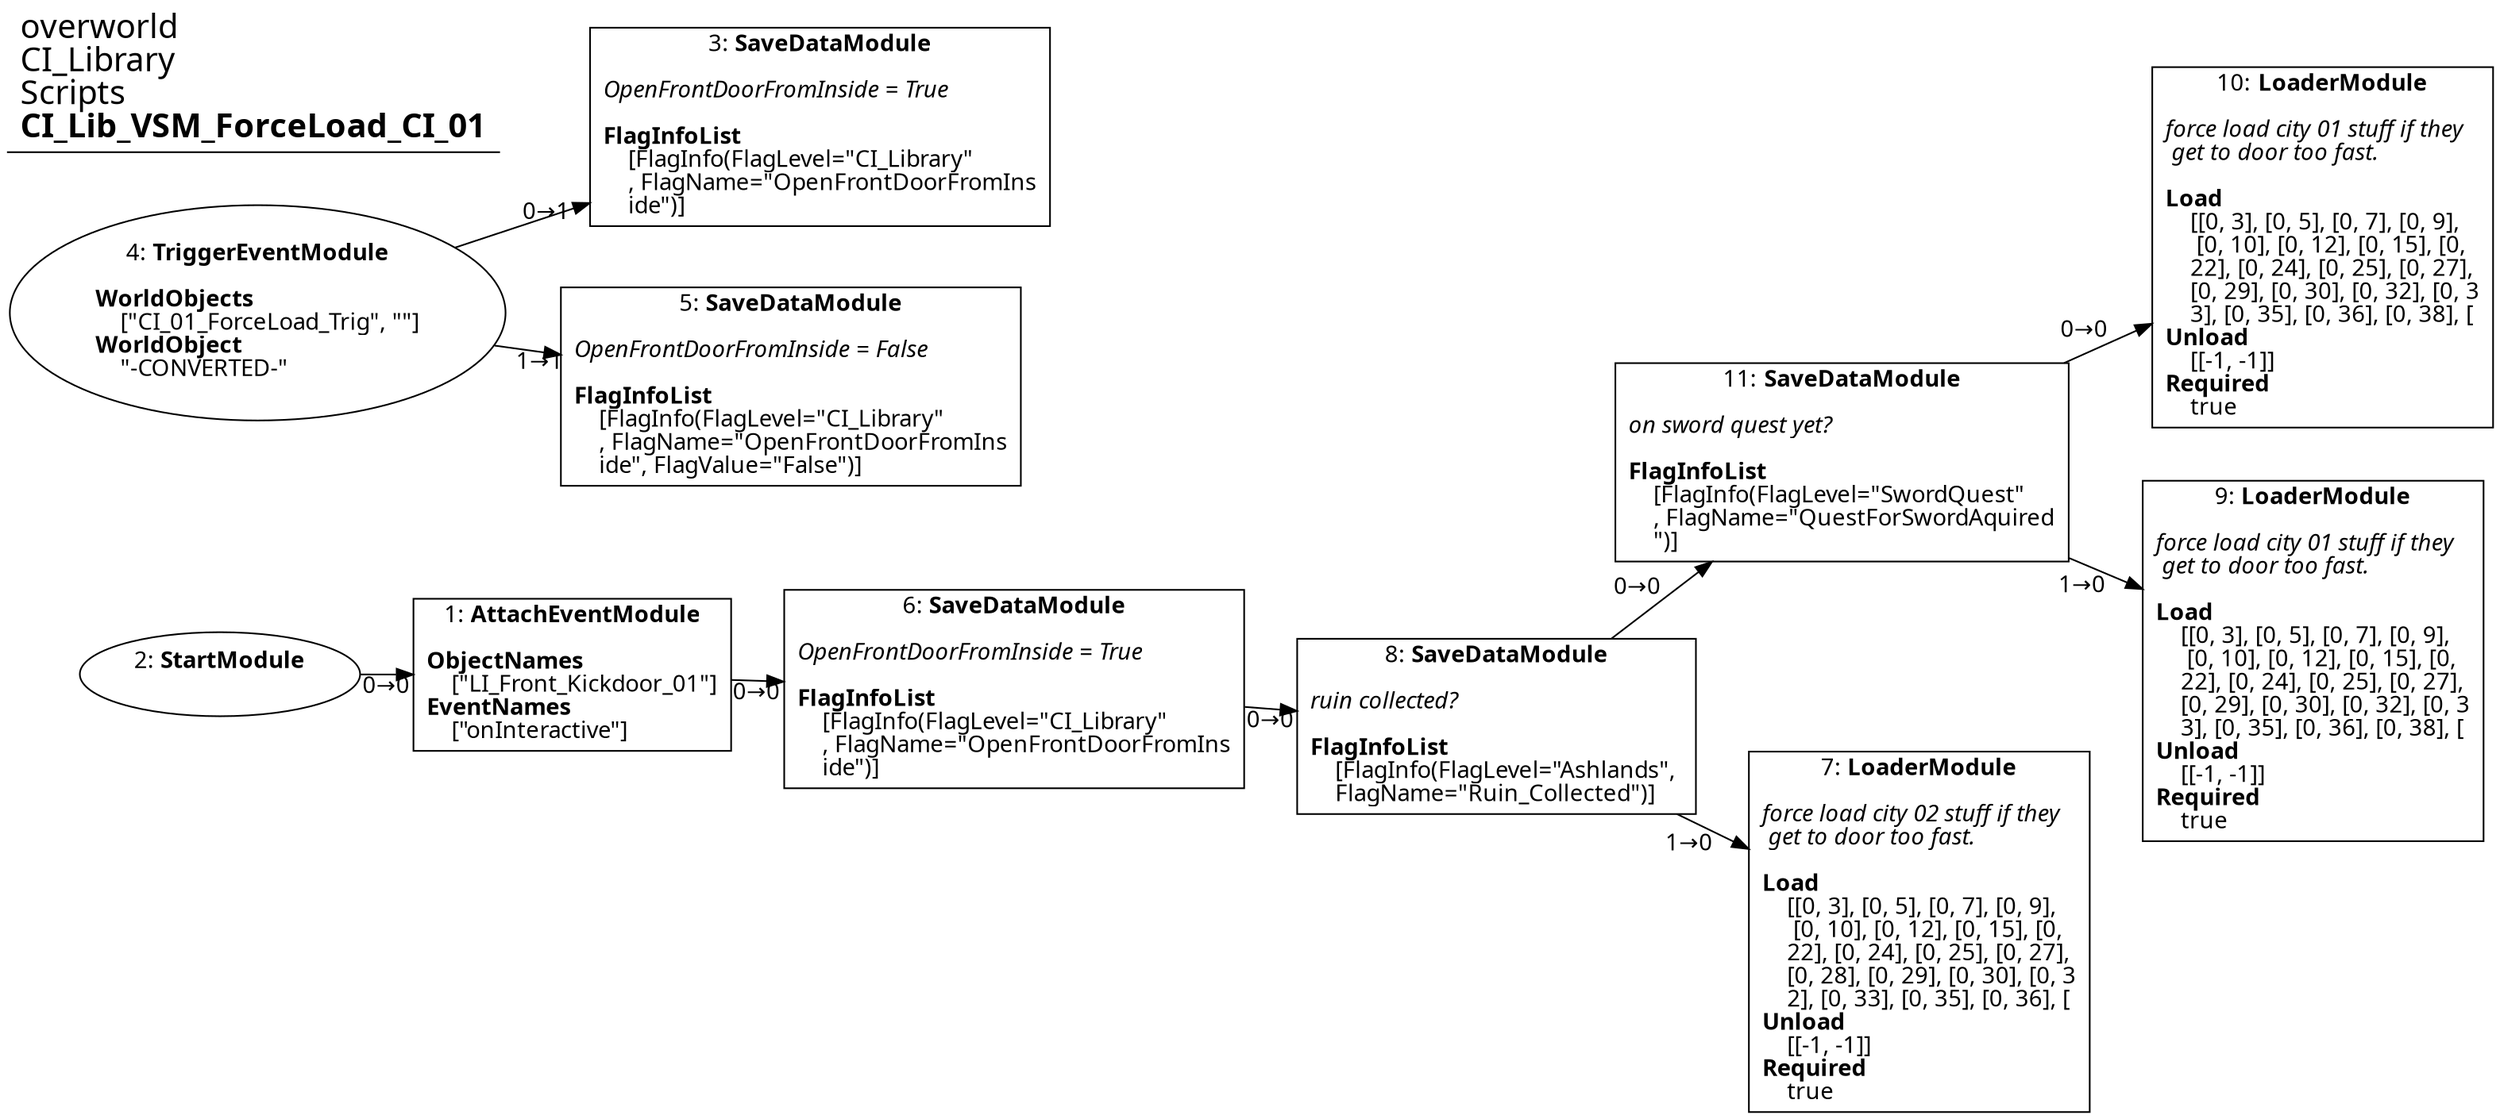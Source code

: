 digraph {
    layout = fdp;
    overlap = prism;
    sep = "+16";
    splines = spline;

    node [ shape = box ];

    graph [ fontname = "Segoe UI" ];
    node [ fontname = "Segoe UI" ];
    edge [ fontname = "Segoe UI" ];

    1 [ label = <1: <b>AttachEventModule</b><br/><br/><b>ObjectNames</b><br align="left"/>    [&quot;LI_Front_Kickdoor_01&quot;]<br align="left"/><b>EventNames</b><br align="left"/>    [&quot;onInteractive&quot;]<br align="left"/>> ];
    1 [ pos = "0.379,-0.50200003!" ];
    1 -> 6 [ label = "0→0" ];

    2 [ label = <2: <b>StartModule</b><br/><br/>> ];
    2 [ shape = oval ]
    2 [ pos = "0.192,-0.50200003!" ];
    2 -> 1 [ label = "0→0" ];

    3 [ label = <3: <b>SaveDataModule</b><br/><br/><i>OpenFrontDoorFromInside = True<br align="left"/></i><br align="left"/><b>FlagInfoList</b><br align="left"/>    [FlagInfo(FlagLevel=&quot;CI_Library&quot;<br align="left"/>    , FlagName=&quot;OpenFrontDoorFromIns<br align="left"/>    ide&quot;)]<br align="left"/>> ];
    3 [ pos = "0.279,-0.083000004!" ];

    4 [ label = <4: <b>TriggerEventModule</b><br/><br/><b>WorldObjects</b><br align="left"/>    [&quot;CI_01_ForceLoad_Trig&quot;, &quot;&quot;]<br align="left"/><b>WorldObject</b><br align="left"/>    &quot;-CONVERTED-&quot;<br align="left"/>> ];
    4 [ shape = oval ]
    4 [ pos = "-0.029000001,-0.18300001!" ];
    4 -> 3 [ label = "0→1" ];
    4 -> 5 [ label = "1→1" ];

    5 [ label = <5: <b>SaveDataModule</b><br/><br/><i>OpenFrontDoorFromInside = False<br align="left"/></i><br align="left"/><b>FlagInfoList</b><br align="left"/>    [FlagInfo(FlagLevel=&quot;CI_Library&quot;<br align="left"/>    , FlagName=&quot;OpenFrontDoorFromIns<br align="left"/>    ide&quot;, FlagValue=&quot;False&quot;)]<br align="left"/>> ];
    5 [ pos = "0.279,-0.261!" ];

    6 [ label = <6: <b>SaveDataModule</b><br/><br/><i>OpenFrontDoorFromInside = True<br align="left"/></i><br align="left"/><b>FlagInfoList</b><br align="left"/>    [FlagInfo(FlagLevel=&quot;CI_Library&quot;<br align="left"/>    , FlagName=&quot;OpenFrontDoorFromIns<br align="left"/>    ide&quot;)]<br align="left"/>> ];
    6 [ pos = "0.61,-0.50200003!" ];
    6 -> 8 [ label = "0→0" ];

    7 [ label = <7: <b>LoaderModule</b><br/><br/><i>force load city 02 stuff if they<br align="left"/> get to door too fast.<br align="left"/></i><br align="left"/><b>Load</b><br align="left"/>    [[0, 3], [0, 5], [0, 7], [0, 9],<br align="left"/>     [0, 10], [0, 12], [0, 15], [0, <br align="left"/>    22], [0, 24], [0, 25], [0, 27], <br align="left"/>    [0, 28], [0, 29], [0, 30], [0, 3<br align="left"/>    2], [0, 33], [0, 35], [0, 36], [<br align="left"/><b>Unload</b><br align="left"/>    [[-1, -1]]<br align="left"/><b>Required</b><br align="left"/>    true<br align="left"/>> ];
    7 [ pos = "1.13,-0.59000003!" ];

    8 [ label = <8: <b>SaveDataModule</b><br/><br/><i>ruin collected?<br align="left"/></i><br align="left"/><b>FlagInfoList</b><br align="left"/>    [FlagInfo(FlagLevel=&quot;Ashlands&quot;, <br align="left"/>    FlagName=&quot;Ruin_Collected&quot;)]<br align="left"/>> ];
    8 [ pos = "0.869,-0.50200003!" ];
    8 -> 7 [ label = "1→0" ];
    8 -> 11 [ label = "0→0" ];

    9 [ label = <9: <b>LoaderModule</b><br/><br/><i>force load city 01 stuff if they<br align="left"/> get to door too fast.<br align="left"/></i><br align="left"/><b>Load</b><br align="left"/>    [[0, 3], [0, 5], [0, 7], [0, 9],<br align="left"/>     [0, 10], [0, 12], [0, 15], [0, <br align="left"/>    22], [0, 24], [0, 25], [0, 27], <br align="left"/>    [0, 29], [0, 30], [0, 32], [0, 3<br align="left"/>    3], [0, 35], [0, 36], [0, 38], [<br align="left"/><b>Unload</b><br align="left"/>    [[-1, -1]]<br align="left"/><b>Required</b><br align="left"/>    true<br align="left"/>> ];
    9 [ pos = "1.3440001,-0.439!" ];

    10 [ label = <10: <b>LoaderModule</b><br/><br/><i>force load city 01 stuff if they<br align="left"/> get to door too fast.<br align="left"/></i><br align="left"/><b>Load</b><br align="left"/>    [[0, 3], [0, 5], [0, 7], [0, 9],<br align="left"/>     [0, 10], [0, 12], [0, 15], [0, <br align="left"/>    22], [0, 24], [0, 25], [0, 27], <br align="left"/>    [0, 29], [0, 30], [0, 32], [0, 3<br align="left"/>    3], [0, 35], [0, 36], [0, 38], [<br align="left"/><b>Unload</b><br align="left"/>    [[-1, -1]]<br align="left"/><b>Required</b><br align="left"/>    true<br align="left"/>> ];
    10 [ pos = "1.345,-0.319!" ];

    11 [ label = <11: <b>SaveDataModule</b><br/><br/><i>on sword quest yet?<br align="left"/></i><br align="left"/><b>FlagInfoList</b><br align="left"/>    [FlagInfo(FlagLevel=&quot;SwordQuest&quot;<br align="left"/>    , FlagName=&quot;QuestForSwordAquired<br align="left"/>    &quot;)]<br align="left"/>> ];
    11 [ pos = "1.0960001,-0.36600003!" ];
    11 -> 10 [ label = "0→0" ];
    11 -> 9 [ label = "1→0" ];

    title [ pos = "-0.030000001,-0.082!" ];
    title [ shape = underline ];
    title [ label = <<font point-size="20">overworld<br align="left"/>CI_Library<br align="left"/>Scripts<br align="left"/><b>CI_Lib_VSM_ForceLoad_CI_01</b><br align="left"/></font>> ];
}
